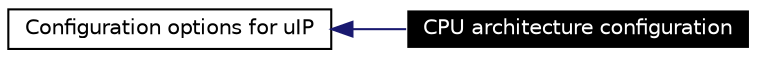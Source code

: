 digraph structs
{
  edge [fontname="Helvetica",fontsize=8,labelfontname="Helvetica",labelfontsize=8];
  node [fontname="Helvetica",fontsize=10,shape=record];
rankdir=LR;
  Node0 [label="CPU architecture configuration",height=0.2,width=0.4,color="white", fillcolor="black", style="filled" fontcolor="white"];
  Node1 [label="Configuration options for uIP",height=0.2,width=0.4,color="black", fillcolor="white", style="filled",URL="$a00069.html"];
  Node1->Node0 [shape=plaintext, color="midnightblue", dir="back", style="solid"];
}
